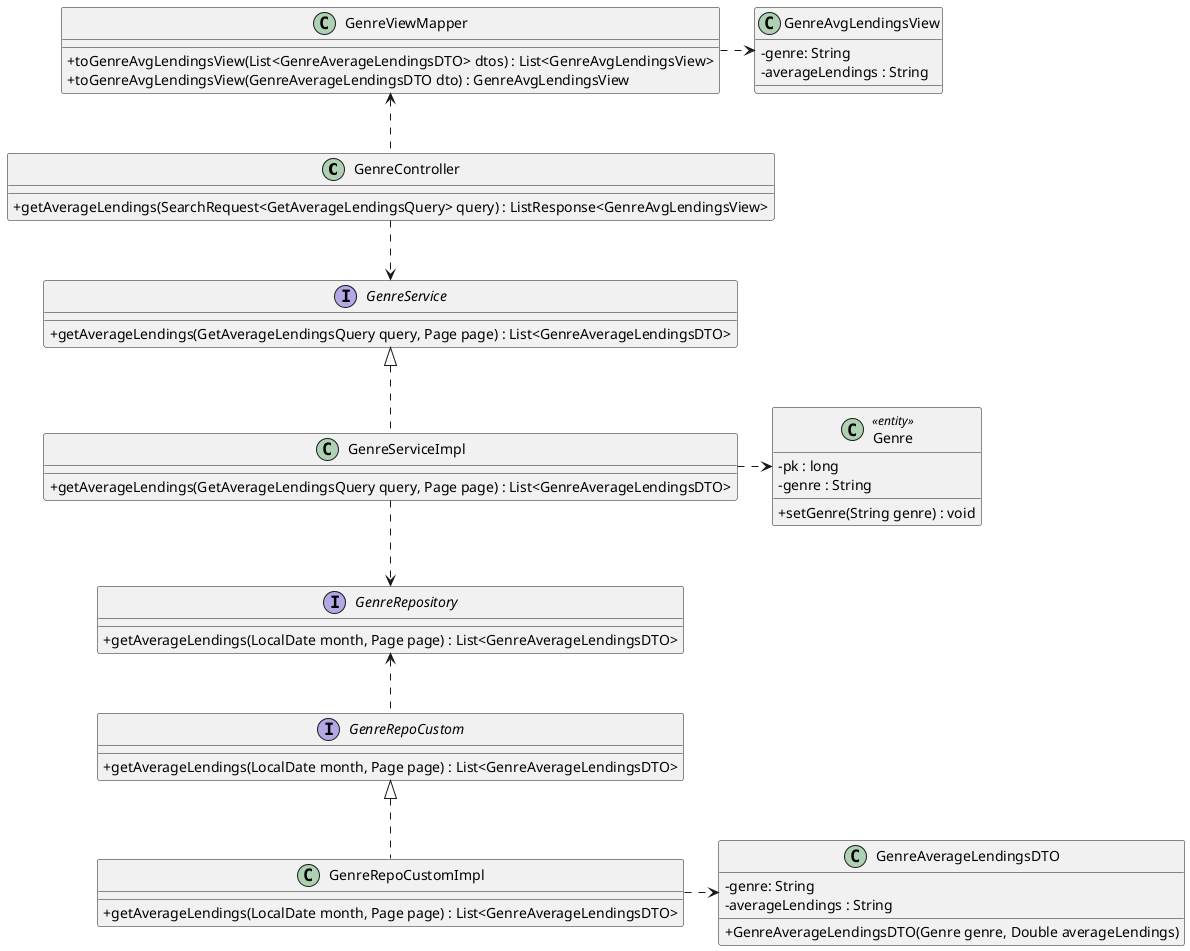 @startuml

'hide circle
skinparam classAttributeIconSize 0

class GenreController {
    + getAverageLendings(SearchRequest<GetAverageLendingsQuery> query) : ListResponse<GenreAvgLendingsView>
}

interface GenreService {
    + getAverageLendings(GetAverageLendingsQuery query, Page page) : List<GenreAverageLendingsDTO>
}

class GenreServiceImpl implements GenreService{
    + getAverageLendings(GetAverageLendingsQuery query, Page page) : List<GenreAverageLendingsDTO>
}

interface GenreRepository {
    + getAverageLendings(LocalDate month, Page page) : List<GenreAverageLendingsDTO>
}

interface GenreRepoCustom {
    + getAverageLendings(LocalDate month, Page page) : List<GenreAverageLendingsDTO>
}

class GenreRepoCustomImpl implements GenreRepoCustom {
    + getAverageLendings(LocalDate month, Page page) : List<GenreAverageLendingsDTO>
}

class Genre <<entity>>{
    - pk : long
    - genre : String
    + setGenre(String genre) : void
}

class GenreViewMapper{
    + toGenreAvgLendingsView(List<GenreAverageLendingsDTO> dtos) : List<GenreAvgLendingsView>
    + toGenreAvgLendingsView(GenreAverageLendingsDTO dto) : GenreAvgLendingsView
}

class GenreAvgLendingsView{
    - genre: String
    - averageLendings : String
}

class GenreAverageLendingsDTO{
    - genre: String
    - averageLendings : String
    + GenreAverageLendingsDTO(Genre genre, Double averageLendings)
}

GenreServiceImpl .right.> Genre

GenreController ..> GenreService
GenreServiceImpl .down.> GenreRepository

GenreController .up.> GenreViewMapper
GenreViewMapper .right.> GenreAvgLendingsView

GenreRepoCustom .up.> GenreRepository

GenreRepoCustomImpl .right.> GenreAverageLendingsDTO


@enduml